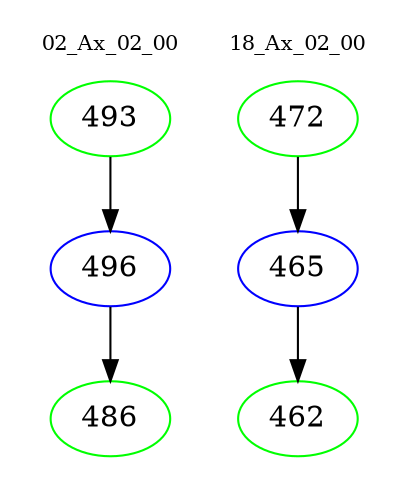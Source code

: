 digraph{
subgraph cluster_0 {
color = white
label = "02_Ax_02_00";
fontsize=10;
T0_493 [label="493", color="green"]
T0_493 -> T0_496 [color="black"]
T0_496 [label="496", color="blue"]
T0_496 -> T0_486 [color="black"]
T0_486 [label="486", color="green"]
}
subgraph cluster_1 {
color = white
label = "18_Ax_02_00";
fontsize=10;
T1_472 [label="472", color="green"]
T1_472 -> T1_465 [color="black"]
T1_465 [label="465", color="blue"]
T1_465 -> T1_462 [color="black"]
T1_462 [label="462", color="green"]
}
}
